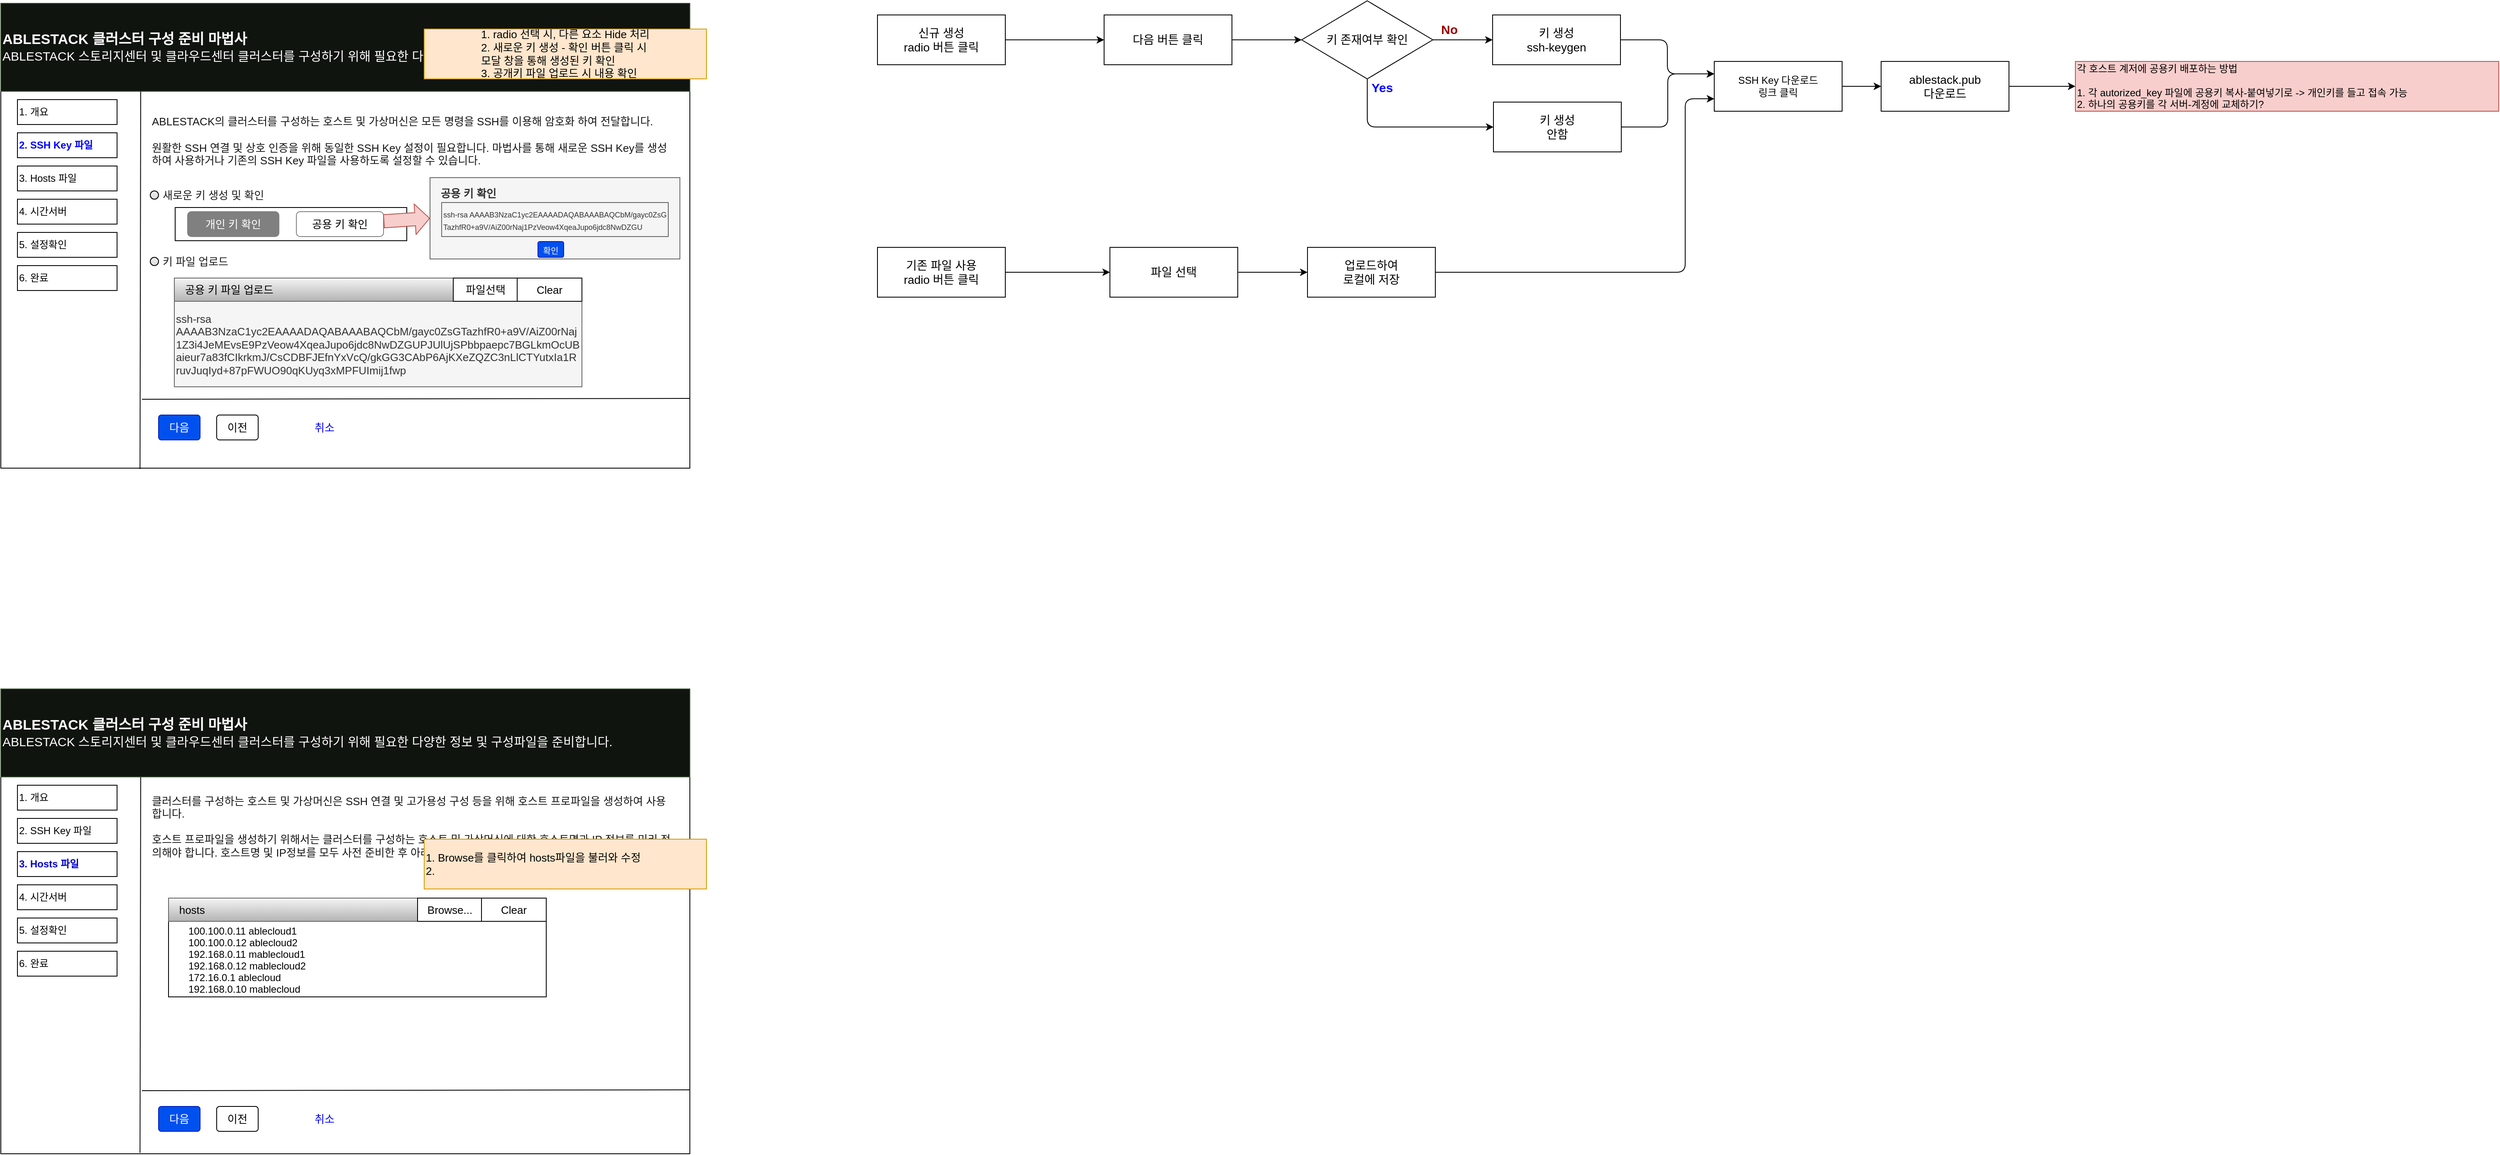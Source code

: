 <mxfile version="14.4.6" type="github">
  <diagram id="XoaDM2TkfQktanUWAJeV" name="클러스터 구성 준비(마법사)">
    <mxGraphModel dx="1334" dy="753" grid="1" gridSize="7" guides="1" tooltips="1" connect="1" arrows="1" fold="1" page="1" pageScale="1" pageWidth="1169" pageHeight="827" background="none" math="0" shadow="0">
      <root>
        <mxCell id="0" />
        <mxCell id="1" parent="0" />
        <mxCell id="__XMbqS7DblXaXG2py2k-1" value="" style="rounded=0;whiteSpace=wrap;html=1;" parent="1" vertex="1">
          <mxGeometry x="190" y="154" width="830" height="560" as="geometry" />
        </mxCell>
        <mxCell id="__XMbqS7DblXaXG2py2k-2" value="&lt;div style=&quot;&quot;&gt;&lt;font style=&quot;font-size: 17px&quot;&gt;&lt;b&gt;ABLESTACK 클러스터 구성 준비 마법사&lt;/b&gt;&lt;/font&gt;&lt;/div&gt;&lt;div style=&quot;font-size: 15px;&quot;&gt;&lt;font style=&quot;font-size: 15px&quot;&gt;ABLESTACK 스토리지센터 및 클라우드센터 클러스터를 구성하기 위해 필요한 다양한 정보 및 구성파일을 준비합니다.&lt;/font&gt;&lt;/div&gt;" style="text;html=1;strokeColor=#3A5431;align=left;verticalAlign=middle;whiteSpace=wrap;rounded=0;labelBackgroundColor=none;fontColor=#ffffff;fillColor=#10140F;" parent="1" vertex="1">
          <mxGeometry x="190" y="154" width="830" height="106" as="geometry" />
        </mxCell>
        <mxCell id="__XMbqS7DblXaXG2py2k-3" value="1. 개요" style="rounded=0;whiteSpace=wrap;html=1;align=left;" parent="1" vertex="1">
          <mxGeometry x="210" y="270" width="120" height="30" as="geometry" />
        </mxCell>
        <mxCell id="__XMbqS7DblXaXG2py2k-4" value="&lt;b&gt;2. SSH Key 파일&lt;/b&gt;" style="rounded=0;whiteSpace=wrap;html=1;align=left;fontColor=#0000FF;" parent="1" vertex="1">
          <mxGeometry x="210" y="310" width="120" height="30" as="geometry" />
        </mxCell>
        <mxCell id="__XMbqS7DblXaXG2py2k-5" value="3. Hosts 파일" style="rounded=0;whiteSpace=wrap;html=1;align=left;" parent="1" vertex="1">
          <mxGeometry x="210" y="350" width="120" height="30" as="geometry" />
        </mxCell>
        <mxCell id="__XMbqS7DblXaXG2py2k-6" value="5. 설정확인" style="rounded=0;whiteSpace=wrap;html=1;align=left;" parent="1" vertex="1">
          <mxGeometry x="210" y="430" width="120" height="30" as="geometry" />
        </mxCell>
        <mxCell id="__XMbqS7DblXaXG2py2k-7" value="4. 시간서버" style="rounded=0;whiteSpace=wrap;html=1;align=left;" parent="1" vertex="1">
          <mxGeometry x="210" y="390" width="120" height="30" as="geometry" />
        </mxCell>
        <mxCell id="__XMbqS7DblXaXG2py2k-8" value="6. 완료" style="rounded=0;whiteSpace=wrap;html=1;align=left;" parent="1" vertex="1">
          <mxGeometry x="210" y="470" width="120" height="30" as="geometry" />
        </mxCell>
        <mxCell id="__XMbqS7DblXaXG2py2k-11" value="" style="endArrow=none;html=1;fontColor=#FCFCFC;entryX=0.203;entryY=1.003;entryDx=0;entryDy=0;entryPerimeter=0;exitX=0.202;exitY=1.002;exitDx=0;exitDy=0;exitPerimeter=0;" parent="1" source="__XMbqS7DblXaXG2py2k-1" target="__XMbqS7DblXaXG2py2k-2" edge="1">
          <mxGeometry width="50" height="50" relative="1" as="geometry">
            <mxPoint x="358" y="600" as="sourcePoint" />
            <mxPoint x="640" y="300" as="targetPoint" />
          </mxGeometry>
        </mxCell>
        <mxCell id="__XMbqS7DblXaXG2py2k-12" value="" style="endArrow=none;html=1;fontColor=#FCFCFC;" parent="1" edge="1">
          <mxGeometry width="50" height="50" relative="1" as="geometry">
            <mxPoint x="360" y="631" as="sourcePoint" />
            <mxPoint x="1020" y="630" as="targetPoint" />
          </mxGeometry>
        </mxCell>
        <mxCell id="__XMbqS7DblXaXG2py2k-13" value="&lt;span style=&quot;color: rgb(21, 21, 21); font-family: redhattext, overpass, overpass, helvetica, arial, sans-serif; font-size: 13px; background-color: rgb(255, 255, 255);&quot;&gt;ABLESTACK의 클러스터를 구성하는 호스트 및 가상머신은 모든 명령을 SSH를 이용해 암호화 하여 전달합니다.&lt;/span&gt;&lt;br style=&quot;box-sizing: border-box; color: rgb(21, 21, 21); font-family: redhattext, overpass, overpass, helvetica, arial, sans-serif; font-size: 13px; background-color: rgb(255, 255, 255);&quot;&gt;&lt;br style=&quot;box-sizing: border-box; color: rgb(21, 21, 21); font-family: redhattext, overpass, overpass, helvetica, arial, sans-serif; font-size: 13px; background-color: rgb(255, 255, 255);&quot;&gt;&lt;span style=&quot;color: rgb(21, 21, 21); font-family: redhattext, overpass, overpass, helvetica, arial, sans-serif; font-size: 13px; background-color: rgb(255, 255, 255);&quot;&gt;원활한 SSH 연결 및 상호 인증을 위해 동일한 SSH Key 설정이 필요합니다. 마법사를 통해 새로운 SSH Key를 생성하여 사용하거나 기존의 SSH Key 파일을 사용하도록 설정할 수 있습니다.&lt;/span&gt;" style="text;html=1;strokeColor=none;fillColor=none;align=left;verticalAlign=middle;whiteSpace=wrap;rounded=0;labelBackgroundColor=none;fontColor=#1C1C1C;fontSize=13;" parent="1" vertex="1">
          <mxGeometry x="370" y="270" width="630" height="100" as="geometry" />
        </mxCell>
        <mxCell id="__XMbqS7DblXaXG2py2k-18" value="새로운 키 생성 및 확인" style="html=1;shadow=0;dashed=0;shape=mxgraph.bootstrap.radioButton2;labelPosition=right;verticalLabelPosition=middle;align=left;verticalAlign=middle;gradientColor=#DEDEDE;fillColor=#EDEDED;checked=0;spacing=5;checkedFill=#0085FC;checkedStroke=#ffffff;labelBackgroundColor=#ffffff;fontSize=13;fontColor=#1C1C1C;" parent="1" vertex="1">
          <mxGeometry x="370" y="380" width="10" height="10" as="geometry" />
        </mxCell>
        <mxCell id="__XMbqS7DblXaXG2py2k-19" value="키 파일 업로드" style="html=1;shadow=0;dashed=0;shape=mxgraph.bootstrap.radioButton2;labelPosition=right;verticalLabelPosition=middle;align=left;verticalAlign=middle;gradientColor=#DEDEDE;fillColor=#EDEDED;checked=0;spacing=5;checkedFill=#0085FC;checkedStroke=#ffffff;labelBackgroundColor=none;fontSize=13;fontColor=#1C1C1C;" parent="1" vertex="1">
          <mxGeometry x="370" y="460" width="10" height="10" as="geometry" />
        </mxCell>
        <mxCell id="__XMbqS7DblXaXG2py2k-28" value="" style="rounded=0;whiteSpace=wrap;html=1;labelBackgroundColor=none;fontSize=13;align=left;labelBorderColor=none;" parent="1" vertex="1">
          <mxGeometry x="400" y="400" width="279" height="40" as="geometry" />
        </mxCell>
        <mxCell id="__XMbqS7DblXaXG2py2k-29" value="개인 키 확인" style="rounded=1;whiteSpace=wrap;html=1;labelBackgroundColor=none;fontSize=13;fontColor=#ffffff;align=center;fillColor=#808080;strokeColor=#808080;" parent="1" vertex="1">
          <mxGeometry x="415" y="405" width="110" height="30" as="geometry" />
        </mxCell>
        <mxCell id="__XMbqS7DblXaXG2py2k-30" value="공용 키 확인" style="rounded=1;whiteSpace=wrap;html=1;labelBackgroundColor=none;fontSize=13;align=center;fillColor=#FFFFFF;strokeColor=#808080;" parent="1" vertex="1">
          <mxGeometry x="546" y="405" width="105" height="30" as="geometry" />
        </mxCell>
        <mxCell id="__XMbqS7DblXaXG2py2k-38" value="&lt;div style=&quot;text-align: left&quot;&gt;&lt;span&gt;1. radio 선택 시, 다른 요소 Hide 처리&lt;/span&gt;&lt;/div&gt;&lt;span&gt;&lt;div style=&quot;text-align: left&quot;&gt;&lt;span&gt;2. 새로운 키 생성 - 확인 버튼 클릭 시 &lt;br&gt;모달 창을 통해 생성된 키 확인&lt;/span&gt;&lt;/div&gt;&lt;div style=&quot;text-align: left&quot;&gt;&lt;span&gt;3. 공개키 파일 업로드 시 내용 확인&lt;/span&gt;&lt;/div&gt;&lt;/span&gt;" style="rounded=0;whiteSpace=wrap;html=1;labelBackgroundColor=none;strokeColor=#d79b00;fillColor=#ffe6cc;fontSize=13;align=center;" parent="1" vertex="1">
          <mxGeometry x="700" y="185" width="340" height="60" as="geometry" />
        </mxCell>
        <mxCell id="__XMbqS7DblXaXG2py2k-39" value="다음" style="rounded=1;whiteSpace=wrap;html=1;labelBackgroundColor=none;strokeColor=#001DBC;fillColor=#0050ef;fontSize=13;fontColor=#ffffff;align=center;arcSize=11;" parent="1" vertex="1">
          <mxGeometry x="380" y="650" width="50" height="30" as="geometry" />
        </mxCell>
        <mxCell id="__XMbqS7DblXaXG2py2k-40" value="이전" style="rounded=1;whiteSpace=wrap;html=1;labelBackgroundColor=none;strokeColor=#000000;fillColor=#ffffff;fontSize=13;fontColor=#000000;align=center;arcSize=11;" parent="1" vertex="1">
          <mxGeometry x="450" y="650" width="50" height="30" as="geometry" />
        </mxCell>
        <mxCell id="__XMbqS7DblXaXG2py2k-41" value="취소" style="text;html=1;strokeColor=none;fillColor=none;align=center;verticalAlign=middle;whiteSpace=wrap;rounded=0;labelBackgroundColor=none;fontSize=13;fontColor=#0000FF;" parent="1" vertex="1">
          <mxGeometry x="560" y="655" width="40" height="20" as="geometry" />
        </mxCell>
        <mxCell id="__XMbqS7DblXaXG2py2k-42" value="" style="rounded=0;whiteSpace=wrap;html=1;" parent="1" vertex="1">
          <mxGeometry x="190" y="980" width="830" height="560" as="geometry" />
        </mxCell>
        <mxCell id="__XMbqS7DblXaXG2py2k-43" value="&lt;div style=&quot;&quot;&gt;&lt;font style=&quot;font-size: 17px&quot;&gt;&lt;b&gt;ABLESTACK 클러스터 구성 준비 마법사&lt;/b&gt;&lt;/font&gt;&lt;/div&gt;&lt;div style=&quot;font-size: 15px;&quot;&gt;&lt;font style=&quot;font-size: 15px&quot;&gt;ABLESTACK 스토리지센터 및 클라우드센터 클러스터를 구성하기 위해 필요한 다양한 정보 및 구성파일을 준비합니다.&lt;/font&gt;&lt;/div&gt;" style="text;html=1;strokeColor=#3A5431;align=left;verticalAlign=middle;whiteSpace=wrap;rounded=0;labelBackgroundColor=none;fontColor=#ffffff;fillColor=#10140F;" parent="1" vertex="1">
          <mxGeometry x="190" y="980" width="830" height="106" as="geometry" />
        </mxCell>
        <mxCell id="__XMbqS7DblXaXG2py2k-44" value="1. 개요" style="rounded=0;whiteSpace=wrap;html=1;align=left;" parent="1" vertex="1">
          <mxGeometry x="210" y="1096" width="120" height="30" as="geometry" />
        </mxCell>
        <mxCell id="__XMbqS7DblXaXG2py2k-45" value="&lt;span style=&quot;font-weight: normal&quot;&gt;&lt;font color=&quot;#000000&quot;&gt;2. SSH Key 파일&lt;/font&gt;&lt;/span&gt;" style="rounded=0;whiteSpace=wrap;html=1;align=left;fontColor=#0000FF;fontStyle=1" parent="1" vertex="1">
          <mxGeometry x="210" y="1136" width="120" height="30" as="geometry" />
        </mxCell>
        <mxCell id="__XMbqS7DblXaXG2py2k-46" value="&lt;b&gt;&lt;font color=&quot;#0000cc&quot;&gt;3. Hosts 파일&lt;/font&gt;&lt;/b&gt;" style="rounded=0;whiteSpace=wrap;html=1;align=left;" parent="1" vertex="1">
          <mxGeometry x="210" y="1176" width="120" height="30" as="geometry" />
        </mxCell>
        <mxCell id="__XMbqS7DblXaXG2py2k-47" value="5. 설정확인" style="rounded=0;whiteSpace=wrap;html=1;align=left;" parent="1" vertex="1">
          <mxGeometry x="210" y="1256" width="120" height="30" as="geometry" />
        </mxCell>
        <mxCell id="__XMbqS7DblXaXG2py2k-48" value="4. 시간서버" style="rounded=0;whiteSpace=wrap;html=1;align=left;" parent="1" vertex="1">
          <mxGeometry x="210" y="1216" width="120" height="30" as="geometry" />
        </mxCell>
        <mxCell id="__XMbqS7DblXaXG2py2k-49" value="6. 완료" style="rounded=0;whiteSpace=wrap;html=1;align=left;" parent="1" vertex="1">
          <mxGeometry x="210" y="1296" width="120" height="30" as="geometry" />
        </mxCell>
        <mxCell id="__XMbqS7DblXaXG2py2k-50" value="" style="endArrow=none;html=1;fontColor=#FCFCFC;entryX=0.203;entryY=1.003;entryDx=0;entryDy=0;entryPerimeter=0;exitX=0.202;exitY=0.998;exitDx=0;exitDy=0;exitPerimeter=0;" parent="1" source="__XMbqS7DblXaXG2py2k-42" target="__XMbqS7DblXaXG2py2k-43" edge="1">
          <mxGeometry width="50" height="50" relative="1" as="geometry">
            <mxPoint x="358" y="1426" as="sourcePoint" />
            <mxPoint x="640" y="1126" as="targetPoint" />
          </mxGeometry>
        </mxCell>
        <mxCell id="__XMbqS7DblXaXG2py2k-51" value="" style="endArrow=none;html=1;fontColor=#FCFCFC;" parent="1" edge="1">
          <mxGeometry width="50" height="50" relative="1" as="geometry">
            <mxPoint x="360" y="1464" as="sourcePoint" />
            <mxPoint x="1020" y="1463" as="targetPoint" />
          </mxGeometry>
        </mxCell>
        <mxCell id="__XMbqS7DblXaXG2py2k-52" value="&lt;font style=&quot;font-size: 13px&quot;&gt;&lt;span style=&quot;color: rgb(21 , 21 , 21) ; font-family: &amp;#34;redhattext&amp;#34; , &amp;#34;overpass&amp;#34; , &amp;#34;overpass&amp;#34; , &amp;#34;helvetica&amp;#34; , &amp;#34;arial&amp;#34; , sans-serif ; background-color: rgb(255 , 255 , 255)&quot;&gt;클러스터를 구성하는 호스트 및 가상머신은 SSH 연결 및 고가용성 구성 등을 위해 호스트 프로파일을 생성하여 사용합니다.&lt;/span&gt;&lt;br style=&quot;box-sizing: border-box ; color: rgb(21 , 21 , 21) ; font-family: &amp;#34;redhattext&amp;#34; , &amp;#34;overpass&amp;#34; , &amp;#34;overpass&amp;#34; , &amp;#34;helvetica&amp;#34; , &amp;#34;arial&amp;#34; , sans-serif ; background-color: rgb(255 , 255 , 255)&quot;&gt;&lt;br style=&quot;box-sizing: border-box ; color: rgb(21 , 21 , 21) ; font-family: &amp;#34;redhattext&amp;#34; , &amp;#34;overpass&amp;#34; , &amp;#34;overpass&amp;#34; , &amp;#34;helvetica&amp;#34; , &amp;#34;arial&amp;#34; , sans-serif ; background-color: rgb(255 , 255 , 255)&quot;&gt;&lt;span style=&quot;color: rgb(21 , 21 , 21) ; font-family: &amp;#34;redhattext&amp;#34; , &amp;#34;overpass&amp;#34; , &amp;#34;overpass&amp;#34; , &amp;#34;helvetica&amp;#34; , &amp;#34;arial&amp;#34; , sans-serif ; background-color: rgb(255 , 255 , 255)&quot;&gt;호스트 프로파일을 생성하기 위해서는 클러스터를 구성하는 호스트 및 가상머신에 대한 호스트명과 IP 정보를 미리 정의해야 합니다. 호스트명 및 IP정보를 모두 사전 준비한 후 아래의 정보를 구성하십시오.&lt;/span&gt;&lt;/font&gt;" style="text;html=1;strokeColor=none;fillColor=none;align=left;verticalAlign=middle;whiteSpace=wrap;rounded=0;labelBackgroundColor=none;fontColor=#1C1C1C;fontSize=13;" parent="1" vertex="1">
          <mxGeometry x="370" y="1096" width="630" height="100" as="geometry" />
        </mxCell>
        <mxCell id="__XMbqS7DblXaXG2py2k-62" value="다음" style="rounded=1;whiteSpace=wrap;html=1;labelBackgroundColor=none;strokeColor=#001DBC;fillColor=#0050ef;fontSize=13;fontColor=#ffffff;align=center;arcSize=11;" parent="1" vertex="1">
          <mxGeometry x="380" y="1483" width="50" height="30" as="geometry" />
        </mxCell>
        <mxCell id="__XMbqS7DblXaXG2py2k-63" value="이전" style="rounded=1;whiteSpace=wrap;html=1;labelBackgroundColor=none;strokeColor=#000000;fillColor=#ffffff;fontSize=13;fontColor=#000000;align=center;arcSize=11;" parent="1" vertex="1">
          <mxGeometry x="450" y="1483" width="50" height="30" as="geometry" />
        </mxCell>
        <mxCell id="__XMbqS7DblXaXG2py2k-64" value="취소" style="text;html=1;strokeColor=none;fillColor=none;align=center;verticalAlign=middle;whiteSpace=wrap;rounded=0;labelBackgroundColor=none;fontSize=13;fontColor=#0000FF;" parent="1" vertex="1">
          <mxGeometry x="560" y="1488" width="40" height="20" as="geometry" />
        </mxCell>
        <mxCell id="__XMbqS7DblXaXG2py2k-66" value="" style="rounded=0;whiteSpace=wrap;html=1;labelBackgroundColor=#080808;strokeColor=#000000;fillColor=#FFFFFF;fontSize=13;fontColor=#0000CC;align=center;" parent="1" vertex="1">
          <mxGeometry x="392" y="1260" width="455" height="91" as="geometry" />
        </mxCell>
        <mxCell id="__XMbqS7DblXaXG2py2k-67" value="&amp;nbsp; &amp;nbsp;hosts" style="rounded=0;whiteSpace=wrap;html=1;labelBackgroundColor=none;strokeColor=#666666;fillColor=#f5f5f5;fontSize=13;align=left;gradientColor=#b3b3b3;" parent="1" vertex="1">
          <mxGeometry x="392" y="1232" width="454" height="28" as="geometry" />
        </mxCell>
        <mxCell id="__XMbqS7DblXaXG2py2k-68" value="&lt;font color=&quot;#000000&quot;&gt;Browse...&lt;/font&gt;" style="rounded=0;whiteSpace=wrap;html=1;labelBackgroundColor=none;strokeColor=#000000;fillColor=#FFFFFF;fontSize=13;fontColor=#0000CC;align=center;" parent="1" vertex="1">
          <mxGeometry x="692" y="1232" width="78" height="28" as="geometry" />
        </mxCell>
        <mxCell id="__XMbqS7DblXaXG2py2k-69" value="&lt;font color=&quot;#000000&quot;&gt;Clear&lt;/font&gt;" style="rounded=0;whiteSpace=wrap;html=1;labelBackgroundColor=none;strokeColor=#000000;fillColor=#FFFFFF;fontSize=13;fontColor=#0000CC;align=center;" parent="1" vertex="1">
          <mxGeometry x="769" y="1232" width="78" height="28" as="geometry" />
        </mxCell>
        <mxCell id="__XMbqS7DblXaXG2py2k-70" value="&lt;p class=&quot;p1&quot; style=&quot;margin: 0px ; font-stretch: normal ; font-size: 12px ; line-height: normal ; color: rgb(0 , 0 , 0)&quot;&gt;100.100.0.11 ablecloud1&lt;/p&gt;&lt;p class=&quot;p1&quot; style=&quot;margin: 0px ; font-stretch: normal ; font-size: 12px ; line-height: normal ; color: rgb(0 , 0 , 0)&quot;&gt;100.100.0.12 ablecloud2&lt;/p&gt;&lt;p class=&quot;p1&quot; style=&quot;margin: 0px ; font-stretch: normal ; font-size: 12px ; line-height: normal ; color: rgb(0 , 0 , 0)&quot;&gt;192.168.0.11 mablecloud1&lt;/p&gt;&lt;p class=&quot;p1&quot; style=&quot;margin: 0px ; font-stretch: normal ; font-size: 12px ; line-height: normal ; color: rgb(0 , 0 , 0)&quot;&gt;192.168.0.12 mablecloud2&lt;/p&gt;&lt;p class=&quot;p1&quot; style=&quot;margin: 0px ; font-stretch: normal ; font-size: 12px ; line-height: normal ; color: rgb(0 , 0 , 0)&quot;&gt;172.16.0.1 ablecloud&lt;/p&gt;&lt;p class=&quot;p1&quot; style=&quot;margin: 0px ; font-stretch: normal ; font-size: 12px ; line-height: normal ; color: rgb(0 , 0 , 0)&quot;&gt;192.168.0.10 mablecloud&lt;/p&gt;" style="text;html=1;strokeColor=none;fillColor=none;align=left;verticalAlign=middle;whiteSpace=wrap;rounded=0;labelBackgroundColor=none;fontSize=13;fontColor=#0000CC;" parent="1" vertex="1">
          <mxGeometry x="414" y="1260" width="189" height="91" as="geometry" />
        </mxCell>
        <mxCell id="__XMbqS7DblXaXG2py2k-65" value="&lt;div&gt;1. Browse를 클릭하여 hosts파일을 불러와 수정&lt;/div&gt;&lt;div&gt;2.&amp;nbsp;&lt;/div&gt;" style="rounded=0;whiteSpace=wrap;html=1;labelBackgroundColor=none;strokeColor=#d79b00;fillColor=#ffe6cc;fontSize=13;align=left;" parent="1" vertex="1">
          <mxGeometry x="700" y="1161" width="340" height="60" as="geometry" />
        </mxCell>
        <mxCell id="GMiYerokD48OvthXEgpa-3" value="" style="edgeStyle=orthogonalEdgeStyle;orthogonalLoop=1;jettySize=auto;html=1;rounded=1;" parent="1" source="GMiYerokD48OvthXEgpa-1" target="GMiYerokD48OvthXEgpa-2" edge="1">
          <mxGeometry relative="1" as="geometry" />
        </mxCell>
        <mxCell id="GMiYerokD48OvthXEgpa-1" value="&lt;font style=&quot;font-size: 14px&quot;&gt;신규 생성&lt;br&gt;radio 버튼 클릭&lt;br&gt;&lt;/font&gt;" style="rounded=0;whiteSpace=wrap;html=1;align=center;" parent="1" vertex="1">
          <mxGeometry x="1246" y="168" width="154" height="60" as="geometry" />
        </mxCell>
        <mxCell id="GMiYerokD48OvthXEgpa-16" value="" style="edgeStyle=orthogonalEdgeStyle;rounded=1;orthogonalLoop=1;jettySize=auto;html=1;entryX=0;entryY=0.5;entryDx=0;entryDy=0;" parent="1" source="GMiYerokD48OvthXEgpa-2" target="GMiYerokD48OvthXEgpa-19" edge="1">
          <mxGeometry relative="1" as="geometry">
            <mxPoint x="1753" y="216" as="targetPoint" />
          </mxGeometry>
        </mxCell>
        <mxCell id="GMiYerokD48OvthXEgpa-2" value="&lt;span style=&quot;font-size: 14px&quot;&gt;다음 버튼 클릭&lt;/span&gt;" style="rounded=0;whiteSpace=wrap;html=1;align=center;" parent="1" vertex="1">
          <mxGeometry x="1519" y="168" width="154" height="60" as="geometry" />
        </mxCell>
        <mxCell id="GMiYerokD48OvthXEgpa-10" value="" style="edgeStyle=orthogonalEdgeStyle;orthogonalLoop=1;jettySize=auto;html=1;rounded=1;" parent="1" source="GMiYerokD48OvthXEgpa-12" target="GMiYerokD48OvthXEgpa-13" edge="1">
          <mxGeometry relative="1" as="geometry" />
        </mxCell>
        <mxCell id="GMiYerokD48OvthXEgpa-12" value="&lt;font style=&quot;font-size: 14px&quot;&gt;기존 파일 사용&lt;br&gt;radio 버튼 클릭&lt;br&gt;&lt;/font&gt;" style="rounded=0;whiteSpace=wrap;html=1;align=center;" parent="1" vertex="1">
          <mxGeometry x="1246" y="448" width="154" height="60" as="geometry" />
        </mxCell>
        <mxCell id="89EKyDgW7ggEvaJcWjJE-21" style="edgeStyle=orthogonalEdgeStyle;rounded=1;orthogonalLoop=1;jettySize=auto;html=1;exitX=1;exitY=0.5;exitDx=0;exitDy=0;fontColor=#990000;entryX=0;entryY=0.75;entryDx=0;entryDy=0;" parent="1" source="89EKyDgW7ggEvaJcWjJE-28" target="89EKyDgW7ggEvaJcWjJE-18" edge="1">
          <mxGeometry relative="1" as="geometry">
            <mxPoint x="2191" y="371" as="targetPoint" />
            <Array as="points">
              <mxPoint x="2219" y="478" />
              <mxPoint x="2219" y="269" />
            </Array>
          </mxGeometry>
        </mxCell>
        <mxCell id="89EKyDgW7ggEvaJcWjJE-29" style="edgeStyle=orthogonalEdgeStyle;rounded=1;orthogonalLoop=1;jettySize=auto;html=1;exitX=1;exitY=0.5;exitDx=0;exitDy=0;entryX=0;entryY=0.5;entryDx=0;entryDy=0;fontColor=#990000;" parent="1" source="GMiYerokD48OvthXEgpa-13" target="89EKyDgW7ggEvaJcWjJE-28" edge="1">
          <mxGeometry relative="1" as="geometry" />
        </mxCell>
        <mxCell id="GMiYerokD48OvthXEgpa-13" value="&lt;font style=&quot;font-size: 14px&quot;&gt;파일 선택&lt;/font&gt;" style="rounded=0;whiteSpace=wrap;html=1;align=center;" parent="1" vertex="1">
          <mxGeometry x="1526" y="448" width="154" height="60" as="geometry" />
        </mxCell>
        <mxCell id="GMiYerokD48OvthXEgpa-18" value="" style="edgeStyle=orthogonalEdgeStyle;rounded=1;orthogonalLoop=1;jettySize=auto;html=1;exitX=1;exitY=0.5;exitDx=0;exitDy=0;" parent="1" source="GMiYerokD48OvthXEgpa-19" target="GMiYerokD48OvthXEgpa-17" edge="1">
          <mxGeometry relative="1" as="geometry">
            <mxPoint x="1907.0" y="216" as="sourcePoint" />
          </mxGeometry>
        </mxCell>
        <mxCell id="89EKyDgW7ggEvaJcWjJE-19" value="" style="edgeStyle=orthogonalEdgeStyle;rounded=1;orthogonalLoop=1;jettySize=auto;html=1;fontColor=#990000;entryX=0;entryY=0.25;entryDx=0;entryDy=0;" parent="1" source="GMiYerokD48OvthXEgpa-17" target="89EKyDgW7ggEvaJcWjJE-18" edge="1">
          <mxGeometry relative="1" as="geometry" />
        </mxCell>
        <mxCell id="GMiYerokD48OvthXEgpa-17" value="&lt;span style=&quot;font-size: 14px&quot;&gt;키 생성&lt;br&gt;ssh-keygen&lt;/span&gt;" style="rounded=0;whiteSpace=wrap;html=1;align=center;" parent="1" vertex="1">
          <mxGeometry x="1987" y="168" width="154" height="60" as="geometry" />
        </mxCell>
        <mxCell id="GMiYerokD48OvthXEgpa-23" style="edgeStyle=orthogonalEdgeStyle;rounded=1;orthogonalLoop=1;jettySize=auto;html=1;exitX=0.5;exitY=1;exitDx=0;exitDy=0;entryX=0;entryY=0.5;entryDx=0;entryDy=0;" parent="1" source="GMiYerokD48OvthXEgpa-19" target="GMiYerokD48OvthXEgpa-22" edge="1">
          <mxGeometry relative="1" as="geometry" />
        </mxCell>
        <mxCell id="GMiYerokD48OvthXEgpa-19" value="&lt;span style=&quot;font-size: 14px&quot;&gt;키 존재여부 확인&lt;/span&gt;" style="rhombus;whiteSpace=wrap;html=1;align=center;" parent="1" vertex="1">
          <mxGeometry x="1757" y="151" width="158" height="94" as="geometry" />
        </mxCell>
        <mxCell id="89EKyDgW7ggEvaJcWjJE-20" style="edgeStyle=orthogonalEdgeStyle;rounded=1;orthogonalLoop=1;jettySize=auto;html=1;exitX=1;exitY=0.5;exitDx=0;exitDy=0;entryX=0;entryY=0.25;entryDx=0;entryDy=0;fontColor=#990000;" parent="1" source="GMiYerokD48OvthXEgpa-22" target="89EKyDgW7ggEvaJcWjJE-18" edge="1">
          <mxGeometry relative="1" as="geometry" />
        </mxCell>
        <mxCell id="GMiYerokD48OvthXEgpa-22" value="&lt;span style=&quot;font-size: 14px&quot;&gt;키 생성&lt;br&gt;안함&lt;/span&gt;" style="rounded=0;whiteSpace=wrap;html=1;align=center;" parent="1" vertex="1">
          <mxGeometry x="1988" y="273" width="154" height="60" as="geometry" />
        </mxCell>
        <mxCell id="89EKyDgW7ggEvaJcWjJE-5" value="ssh-rsa AAAAB3NzaC1yc2EAAAADAQABAAABAQCbM/gayc0ZsGTazhfR0+a9V/AiZ00rNaj&lt;br&gt;1Z3i4JeMEvsE9PzVeow4XqeaJupo6jdc8NwDZGUPJUlUjSPbbpaepc7BGLkmOcUB&lt;br&gt;aieur7a83fCIkrkmJ/CsCDBFJEfnYxVcQ/gkGG3CAbP6AjKXeZQZC3nLlCTYutxIa1R&lt;br&gt;ruvJuqIyd+87pFWUO90qKUyq3xMPFUImij1fwp" style="rounded=0;whiteSpace=wrap;html=1;labelBackgroundColor=none;fontSize=13;align=left;labelBorderColor=none;fillColor=#f5f5f5;strokeColor=#666666;fontColor=#333333;" parent="1" vertex="1">
          <mxGeometry x="399" y="513" width="491" height="103" as="geometry" />
        </mxCell>
        <mxCell id="89EKyDgW7ggEvaJcWjJE-6" value="&amp;nbsp; &amp;nbsp;공용 키 파일 업로드" style="rounded=0;whiteSpace=wrap;html=1;labelBackgroundColor=none;strokeColor=#666666;fillColor=#f5f5f5;fontSize=13;align=left;gradientColor=#b3b3b3;" parent="1" vertex="1">
          <mxGeometry x="399" y="485" width="491" height="28" as="geometry" />
        </mxCell>
        <mxCell id="89EKyDgW7ggEvaJcWjJE-7" value="&lt;font color=&quot;#000000&quot;&gt;파일선택&lt;/font&gt;" style="rounded=0;whiteSpace=wrap;html=1;labelBackgroundColor=none;strokeColor=#000000;fillColor=#FFFFFF;fontSize=13;fontColor=#0000CC;align=center;" parent="1" vertex="1">
          <mxGeometry x="735" y="485" width="78" height="28" as="geometry" />
        </mxCell>
        <mxCell id="89EKyDgW7ggEvaJcWjJE-8" value="&lt;font color=&quot;#000000&quot;&gt;Clear&lt;/font&gt;" style="rounded=0;whiteSpace=wrap;html=1;labelBackgroundColor=none;strokeColor=#000000;fillColor=#FFFFFF;fontSize=13;fontColor=#0000CC;align=center;" parent="1" vertex="1">
          <mxGeometry x="812" y="485" width="78" height="28" as="geometry" />
        </mxCell>
        <mxCell id="89EKyDgW7ggEvaJcWjJE-10" value="&lt;b&gt;&lt;font style=&quot;font-size: 13px&quot;&gt;&amp;nbsp; &amp;nbsp;공용 키 확인&lt;br&gt;&lt;br&gt;&lt;br&gt;&lt;/font&gt;&lt;/b&gt;&lt;br&gt;&lt;br&gt;" style="rounded=0;whiteSpace=wrap;html=1;strokeColor=#666666;fillColor=#f5f5f5;fontColor=#333333;align=left;" parent="1" vertex="1">
          <mxGeometry x="707" y="364" width="301" height="98" as="geometry" />
        </mxCell>
        <mxCell id="89EKyDgW7ggEvaJcWjJE-11" value="" style="shape=flexArrow;endArrow=classic;html=1;fontColor=#000000;entryX=0;entryY=0.5;entryDx=0;entryDy=0;fillColor=#f8cecc;strokeColor=#b85450;width=15.833;endSize=5.508;" parent="1" source="__XMbqS7DblXaXG2py2k-30" target="89EKyDgW7ggEvaJcWjJE-10" edge="1">
          <mxGeometry width="50" height="50" relative="1" as="geometry">
            <mxPoint x="595" y="484" as="sourcePoint" />
            <mxPoint x="645" y="434" as="targetPoint" />
          </mxGeometry>
        </mxCell>
        <mxCell id="89EKyDgW7ggEvaJcWjJE-12" value="&lt;font style=&quot;font-size: 9px&quot;&gt;&lt;font style=&quot;font-size: 9px&quot;&gt;ssh-rsa AAAAB3NzaC1yc2EAAAADAQABAAABAQCbM/gayc0ZsG&lt;br style=&quot;font-size: 9px&quot;&gt;TazhfR0+a9V/AiZ00rNaj1&lt;/font&gt;PzVeow4XqeaJupo6jdc8NwDZGU&lt;/font&gt;" style="rounded=0;whiteSpace=wrap;html=1;strokeColor=#666666;fillColor=#f5f5f5;fontColor=#333333;align=left;" parent="1" vertex="1">
          <mxGeometry x="721" y="394" width="273" height="41" as="geometry" />
        </mxCell>
        <mxCell id="89EKyDgW7ggEvaJcWjJE-13" value="&lt;font style=&quot;font-size: 10px&quot;&gt;확인&lt;/font&gt;" style="rounded=1;whiteSpace=wrap;html=1;labelBackgroundColor=none;strokeColor=#001DBC;fillColor=#0050ef;fontSize=13;fontColor=#ffffff;align=center;arcSize=11;" parent="1" vertex="1">
          <mxGeometry x="837" y="441" width="31" height="19" as="geometry" />
        </mxCell>
        <mxCell id="89EKyDgW7ggEvaJcWjJE-15" value="&lt;b&gt;&lt;font style=&quot;font-size: 15px&quot;&gt;No&lt;/font&gt;&lt;/b&gt;" style="text;html=1;strokeColor=none;fillColor=none;align=center;verticalAlign=middle;whiteSpace=wrap;rounded=0;fontColor=#990000;" parent="1" vertex="1">
          <mxGeometry x="1915" y="175" width="40" height="20" as="geometry" />
        </mxCell>
        <mxCell id="89EKyDgW7ggEvaJcWjJE-16" value="&lt;b&gt;&lt;font style=&quot;font-size: 15px&quot; color=&quot;#0000ff&quot;&gt;Yes&lt;/font&gt;&lt;/b&gt;" style="text;html=1;strokeColor=none;fillColor=none;align=center;verticalAlign=middle;whiteSpace=wrap;rounded=0;fontColor=#990000;" parent="1" vertex="1">
          <mxGeometry x="1834" y="245" width="40" height="20" as="geometry" />
        </mxCell>
        <mxCell id="89EKyDgW7ggEvaJcWjJE-23" value="" style="edgeStyle=orthogonalEdgeStyle;rounded=1;orthogonalLoop=1;jettySize=auto;html=1;fontColor=#990000;" parent="1" source="89EKyDgW7ggEvaJcWjJE-18" target="89EKyDgW7ggEvaJcWjJE-22" edge="1">
          <mxGeometry relative="1" as="geometry" />
        </mxCell>
        <mxCell id="89EKyDgW7ggEvaJcWjJE-18" value="SSH Key 다운로드&lt;br&gt;링크 클릭" style="rounded=0;whiteSpace=wrap;html=1;align=center;" parent="1" vertex="1">
          <mxGeometry x="2254" y="224" width="154" height="60" as="geometry" />
        </mxCell>
        <mxCell id="fG8GAM8YCLqjl3K8rce3-2" value="" style="edgeStyle=orthogonalEdgeStyle;rounded=0;orthogonalLoop=1;jettySize=auto;html=1;" edge="1" parent="1" source="89EKyDgW7ggEvaJcWjJE-22" target="fG8GAM8YCLqjl3K8rce3-1">
          <mxGeometry relative="1" as="geometry" />
        </mxCell>
        <mxCell id="89EKyDgW7ggEvaJcWjJE-22" value="&lt;span style=&quot;font-size: 14px&quot;&gt;ablestack.pub&lt;br&gt;다운로드&lt;br&gt;&lt;/span&gt;" style="rounded=0;whiteSpace=wrap;html=1;align=center;" parent="1" vertex="1">
          <mxGeometry x="2455" y="224" width="154" height="60" as="geometry" />
        </mxCell>
        <mxCell id="89EKyDgW7ggEvaJcWjJE-28" value="&lt;font style=&quot;font-size: 14px&quot;&gt;업로드하여&lt;br&gt;로컬에 저장&lt;br&gt;&lt;/font&gt;" style="rounded=0;whiteSpace=wrap;html=1;align=center;" parent="1" vertex="1">
          <mxGeometry x="1764" y="448" width="154" height="60" as="geometry" />
        </mxCell>
        <mxCell id="fG8GAM8YCLqjl3K8rce3-1" value="각 호스트 계저에 공용키 배포하는 방법&lt;br&gt;&lt;br&gt;1. 각 autorized_key 파일에 공용키&amp;nbsp;&lt;span&gt;복사-붙여넣기로 -&amp;gt; 개인키를 들고 접속 가능&amp;nbsp;&lt;br&gt;2. 하나의 공용키를 각 서버-계정에 교체하기?&amp;nbsp;&lt;br&gt;&lt;/span&gt;" style="rounded=0;whiteSpace=wrap;html=1;align=left;fillColor=#f8cecc;strokeColor=#b85450;" vertex="1" parent="1">
          <mxGeometry x="2689" y="224" width="510" height="60" as="geometry" />
        </mxCell>
      </root>
    </mxGraphModel>
  </diagram>
</mxfile>
